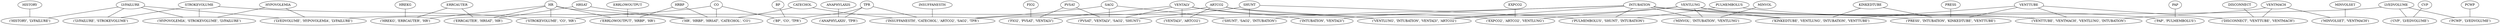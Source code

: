 graph {
	"('HISTORY', 'LVFAILURE')" [label="('HISTORY', 'LVFAILURE')"]
	"('CVP', 'LVEDVOLUME')" [label="('CVP', 'LVEDVOLUME')"]
	"('PCWP', 'LVEDVOLUME')" [label="('PCWP', 'LVEDVOLUME')"]
	"('ANAPHYLAXIS', 'TPR')" [label="('ANAPHYLAXIS', 'TPR')"]
	"('PAP', 'PULMEMBOLUS')" [label="('PAP', 'PULMEMBOLUS')"]
	"('MINVOLSET', 'VENTMACH')" [label="('MINVOLSET', 'VENTMACH')"]
	"('LVEDVOLUME', 'HYPOVOLEMIA', 'LVFAILURE')" [label="('LVEDVOLUME', 'HYPOVOLEMIA', 'LVFAILURE')"]
	"('HYPOVOLEMIA', 'STROKEVOLUME', 'LVFAILURE')" [label="('HYPOVOLEMIA', 'STROKEVOLUME', 'LVFAILURE')"]
	"('LVFAILURE', 'STROKEVOLUME')" [label="('LVFAILURE', 'STROKEVOLUME')"]
	"('STROKEVOLUME', 'CO', 'HR')" [label="('STROKEVOLUME', 'CO', 'HR')"]
	"('ERRLOWOUTPUT', 'HRBP', 'HR')" [label="('ERRLOWOUTPUT', 'HRBP', 'HR')"]
	"('HREKG', 'ERRCAUTER', 'HR')" [label="('HREKG', 'ERRCAUTER', 'HR')"]
	"('ERRCAUTER', 'HRSAT', 'HR')" [label="('ERRCAUTER', 'HRSAT', 'HR')"]
	"('EXPCO2', 'ARTCO2', 'VENTLUNG')" [label="('EXPCO2', 'ARTCO2', 'VENTLUNG')"]
	"('MINVOL', 'INTUBATION', 'VENTLUNG')" [label="('MINVOL', 'INTUBATION', 'VENTLUNG')"]
	"('FIO2', 'PVSAT', 'VENTALV')" [label="('FIO2', 'PVSAT', 'VENTALV')"]
	"('PULMEMBOLUS', 'SHUNT', 'INTUBATION')" [label="('PULMEMBOLUS', 'SHUNT', 'INTUBATION')"]
	"('DISCONNECT', 'VENTTUBE', 'VENTMACH')" [label="('DISCONNECT', 'VENTTUBE', 'VENTMACH')"]
	"('INSUFFANESTH', 'CATECHOL', 'ARTCO2', 'SAO2', 'TPR')" [label="('INSUFFANESTH', 'CATECHOL', 'ARTCO2', 'SAO2', 'TPR')"]
	"('PRESS', 'INTUBATION', 'KINKEDTUBE', 'VENTTUBE')" [label="('PRESS', 'INTUBATION', 'KINKEDTUBE', 'VENTTUBE')"]
	"('KINKEDTUBE', 'VENTLUNG', 'INTUBATION', 'VENTTUBE')" [label="('KINKEDTUBE', 'VENTLUNG', 'INTUBATION', 'VENTTUBE')"]
	"('VENTTUBE', 'VENTMACH', 'VENTLUNG', 'INTUBATION')" [label="('VENTTUBE', 'VENTMACH', 'VENTLUNG', 'INTUBATION')"]
	"('BP', 'CO', 'TPR')" [label="('BP', 'CO', 'TPR')"]
	"('HR', 'HRBP', 'HRSAT', 'CATECHOL', 'CO')" [label="('HR', 'HRBP', 'HRSAT', 'CATECHOL', 'CO')"]
	"('VENTLUNG', 'INTUBATION', 'VENTALV', 'ARTCO2')" [label="('VENTLUNG', 'INTUBATION', 'VENTALV', 'ARTCO2')"]
	"('PVSAT', 'VENTALV', 'SAO2', 'SHUNT')" [label="('PVSAT', 'VENTALV', 'SAO2', 'SHUNT')"]
	"('SHUNT', 'SAO2', 'INTUBATION')" [label="('SHUNT', 'SAO2', 'INTUBATION')"]
	"('INTUBATION', 'VENTALV')" [label="('INTUBATION', 'VENTALV')"]
	"('VENTALV', 'ARTCO2')" [label="('VENTALV', 'ARTCO2')"]
	HISTORY [label=HISTORY]
	CVP [label=CVP]
	PCWP [label=PCWP]
	HYPOVOLEMIA [label=HYPOVOLEMIA]
	LVEDVOLUME [label=LVEDVOLUME]
	LVFAILURE [label=LVFAILURE]
	STROKEVOLUME [label=STROKEVOLUME]
	ERRLOWOUTPUT [label=ERRLOWOUTPUT]
	HRBP [label=HRBP]
	HREKG [label=HREKG]
	ERRCAUTER [label=ERRCAUTER]
	HRSAT [label=HRSAT]
	INSUFFANESTH [label=INSUFFANESTH]
	ANAPHYLAXIS [label=ANAPHYLAXIS]
	TPR [label=TPR]
	EXPCO2 [label=EXPCO2]
	KINKEDTUBE [label=KINKEDTUBE]
	MINVOL [label=MINVOL]
	FIO2 [label=FIO2]
	PVSAT [label=PVSAT]
	SAO2 [label=SAO2]
	PAP [label=PAP]
	PULMEMBOLUS [label=PULMEMBOLUS]
	SHUNT [label=SHUNT]
	INTUBATION [label=INTUBATION]
	PRESS [label=PRESS]
	DISCONNECT [label=DISCONNECT]
	MINVOLSET [label=MINVOLSET]
	VENTMACH [label=VENTMACH]
	VENTTUBE [label=VENTTUBE]
	VENTLUNG [label=VENTLUNG]
	VENTALV [label=VENTALV]
	ARTCO2 [label=ARTCO2]
	CATECHOL [label=CATECHOL]
	HR [label=HR]
	CO [label=CO]
	BP [label=BP]
	HISTORY -- "('HISTORY', 'LVFAILURE')"
	CVP -- "('CVP', 'LVEDVOLUME')"
	PCWP -- "('PCWP', 'LVEDVOLUME')"
	HYPOVOLEMIA -- "('LVEDVOLUME', 'HYPOVOLEMIA', 'LVFAILURE')"
	HYPOVOLEMIA -- "('HYPOVOLEMIA', 'STROKEVOLUME', 'LVFAILURE')"
	LVEDVOLUME -- "('CVP', 'LVEDVOLUME')"
	LVEDVOLUME -- "('PCWP', 'LVEDVOLUME')"
	LVEDVOLUME -- "('LVEDVOLUME', 'HYPOVOLEMIA', 'LVFAILURE')"
	LVFAILURE -- "('HISTORY', 'LVFAILURE')"
	LVFAILURE -- "('LVEDVOLUME', 'HYPOVOLEMIA', 'LVFAILURE')"
	LVFAILURE -- "('HYPOVOLEMIA', 'STROKEVOLUME', 'LVFAILURE')"
	LVFAILURE -- "('LVFAILURE', 'STROKEVOLUME')"
	STROKEVOLUME -- "('HYPOVOLEMIA', 'STROKEVOLUME', 'LVFAILURE')"
	STROKEVOLUME -- "('LVFAILURE', 'STROKEVOLUME')"
	STROKEVOLUME -- "('STROKEVOLUME', 'CO', 'HR')"
	ERRLOWOUTPUT -- "('ERRLOWOUTPUT', 'HRBP', 'HR')"
	HRBP -- "('ERRLOWOUTPUT', 'HRBP', 'HR')"
	HRBP -- "('HR', 'HRBP', 'HRSAT', 'CATECHOL', 'CO')"
	HREKG -- "('HREKG', 'ERRCAUTER', 'HR')"
	ERRCAUTER -- "('HREKG', 'ERRCAUTER', 'HR')"
	ERRCAUTER -- "('ERRCAUTER', 'HRSAT', 'HR')"
	HRSAT -- "('ERRCAUTER', 'HRSAT', 'HR')"
	HRSAT -- "('HR', 'HRBP', 'HRSAT', 'CATECHOL', 'CO')"
	INSUFFANESTH -- "('INSUFFANESTH', 'CATECHOL', 'ARTCO2', 'SAO2', 'TPR')"
	ANAPHYLAXIS -- "('ANAPHYLAXIS', 'TPR')"
	TPR -- "('ANAPHYLAXIS', 'TPR')"
	TPR -- "('INSUFFANESTH', 'CATECHOL', 'ARTCO2', 'SAO2', 'TPR')"
	TPR -- "('BP', 'CO', 'TPR')"
	EXPCO2 -- "('EXPCO2', 'ARTCO2', 'VENTLUNG')"
	KINKEDTUBE -- "('PRESS', 'INTUBATION', 'KINKEDTUBE', 'VENTTUBE')"
	KINKEDTUBE -- "('KINKEDTUBE', 'VENTLUNG', 'INTUBATION', 'VENTTUBE')"
	MINVOL -- "('MINVOL', 'INTUBATION', 'VENTLUNG')"
	FIO2 -- "('FIO2', 'PVSAT', 'VENTALV')"
	PVSAT -- "('FIO2', 'PVSAT', 'VENTALV')"
	PVSAT -- "('PVSAT', 'VENTALV', 'SAO2', 'SHUNT')"
	SAO2 -- "('INSUFFANESTH', 'CATECHOL', 'ARTCO2', 'SAO2', 'TPR')"
	SAO2 -- "('PVSAT', 'VENTALV', 'SAO2', 'SHUNT')"
	SAO2 -- "('SHUNT', 'SAO2', 'INTUBATION')"
	PAP -- "('PAP', 'PULMEMBOLUS')"
	PULMEMBOLUS -- "('PAP', 'PULMEMBOLUS')"
	PULMEMBOLUS -- "('PULMEMBOLUS', 'SHUNT', 'INTUBATION')"
	SHUNT -- "('PULMEMBOLUS', 'SHUNT', 'INTUBATION')"
	SHUNT -- "('PVSAT', 'VENTALV', 'SAO2', 'SHUNT')"
	SHUNT -- "('SHUNT', 'SAO2', 'INTUBATION')"
	INTUBATION -- "('MINVOL', 'INTUBATION', 'VENTLUNG')"
	INTUBATION -- "('PULMEMBOLUS', 'SHUNT', 'INTUBATION')"
	INTUBATION -- "('PRESS', 'INTUBATION', 'KINKEDTUBE', 'VENTTUBE')"
	INTUBATION -- "('KINKEDTUBE', 'VENTLUNG', 'INTUBATION', 'VENTTUBE')"
	INTUBATION -- "('VENTTUBE', 'VENTMACH', 'VENTLUNG', 'INTUBATION')"
	INTUBATION -- "('VENTLUNG', 'INTUBATION', 'VENTALV', 'ARTCO2')"
	INTUBATION -- "('SHUNT', 'SAO2', 'INTUBATION')"
	INTUBATION -- "('INTUBATION', 'VENTALV')"
	PRESS -- "('PRESS', 'INTUBATION', 'KINKEDTUBE', 'VENTTUBE')"
	DISCONNECT -- "('DISCONNECT', 'VENTTUBE', 'VENTMACH')"
	MINVOLSET -- "('MINVOLSET', 'VENTMACH')"
	VENTMACH -- "('MINVOLSET', 'VENTMACH')"
	VENTMACH -- "('DISCONNECT', 'VENTTUBE', 'VENTMACH')"
	VENTMACH -- "('VENTTUBE', 'VENTMACH', 'VENTLUNG', 'INTUBATION')"
	VENTTUBE -- "('DISCONNECT', 'VENTTUBE', 'VENTMACH')"
	VENTTUBE -- "('PRESS', 'INTUBATION', 'KINKEDTUBE', 'VENTTUBE')"
	VENTTUBE -- "('KINKEDTUBE', 'VENTLUNG', 'INTUBATION', 'VENTTUBE')"
	VENTTUBE -- "('VENTTUBE', 'VENTMACH', 'VENTLUNG', 'INTUBATION')"
	VENTLUNG -- "('EXPCO2', 'ARTCO2', 'VENTLUNG')"
	VENTLUNG -- "('MINVOL', 'INTUBATION', 'VENTLUNG')"
	VENTLUNG -- "('KINKEDTUBE', 'VENTLUNG', 'INTUBATION', 'VENTTUBE')"
	VENTLUNG -- "('VENTTUBE', 'VENTMACH', 'VENTLUNG', 'INTUBATION')"
	VENTLUNG -- "('VENTLUNG', 'INTUBATION', 'VENTALV', 'ARTCO2')"
	VENTALV -- "('FIO2', 'PVSAT', 'VENTALV')"
	VENTALV -- "('VENTLUNG', 'INTUBATION', 'VENTALV', 'ARTCO2')"
	VENTALV -- "('PVSAT', 'VENTALV', 'SAO2', 'SHUNT')"
	VENTALV -- "('INTUBATION', 'VENTALV')"
	VENTALV -- "('VENTALV', 'ARTCO2')"
	ARTCO2 -- "('EXPCO2', 'ARTCO2', 'VENTLUNG')"
	ARTCO2 -- "('INSUFFANESTH', 'CATECHOL', 'ARTCO2', 'SAO2', 'TPR')"
	ARTCO2 -- "('VENTLUNG', 'INTUBATION', 'VENTALV', 'ARTCO2')"
	ARTCO2 -- "('VENTALV', 'ARTCO2')"
	CATECHOL -- "('INSUFFANESTH', 'CATECHOL', 'ARTCO2', 'SAO2', 'TPR')"
	CATECHOL -- "('HR', 'HRBP', 'HRSAT', 'CATECHOL', 'CO')"
	HR -- "('STROKEVOLUME', 'CO', 'HR')"
	HR -- "('ERRLOWOUTPUT', 'HRBP', 'HR')"
	HR -- "('HREKG', 'ERRCAUTER', 'HR')"
	HR -- "('ERRCAUTER', 'HRSAT', 'HR')"
	HR -- "('HR', 'HRBP', 'HRSAT', 'CATECHOL', 'CO')"
	CO -- "('STROKEVOLUME', 'CO', 'HR')"
	CO -- "('BP', 'CO', 'TPR')"
	CO -- "('HR', 'HRBP', 'HRSAT', 'CATECHOL', 'CO')"
	BP -- "('BP', 'CO', 'TPR')"
}
